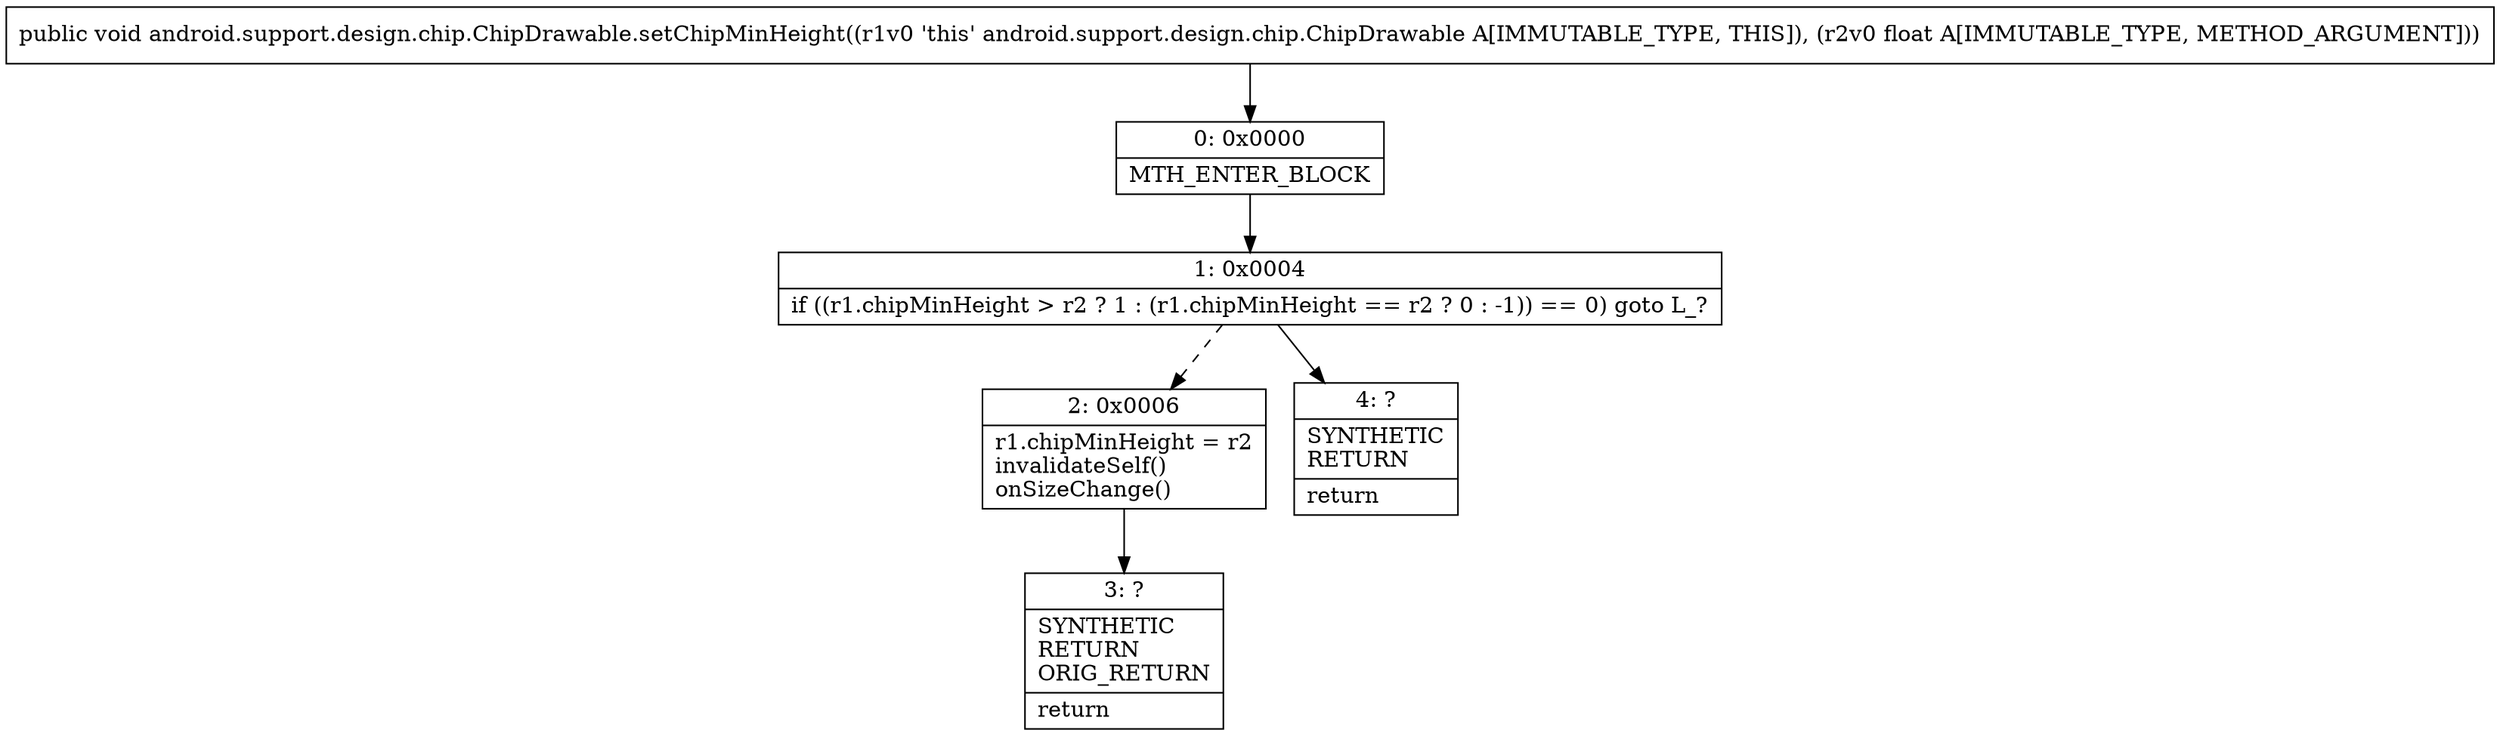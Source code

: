 digraph "CFG forandroid.support.design.chip.ChipDrawable.setChipMinHeight(F)V" {
Node_0 [shape=record,label="{0\:\ 0x0000|MTH_ENTER_BLOCK\l}"];
Node_1 [shape=record,label="{1\:\ 0x0004|if ((r1.chipMinHeight \> r2 ? 1 : (r1.chipMinHeight == r2 ? 0 : \-1)) == 0) goto L_?\l}"];
Node_2 [shape=record,label="{2\:\ 0x0006|r1.chipMinHeight = r2\linvalidateSelf()\lonSizeChange()\l}"];
Node_3 [shape=record,label="{3\:\ ?|SYNTHETIC\lRETURN\lORIG_RETURN\l|return\l}"];
Node_4 [shape=record,label="{4\:\ ?|SYNTHETIC\lRETURN\l|return\l}"];
MethodNode[shape=record,label="{public void android.support.design.chip.ChipDrawable.setChipMinHeight((r1v0 'this' android.support.design.chip.ChipDrawable A[IMMUTABLE_TYPE, THIS]), (r2v0 float A[IMMUTABLE_TYPE, METHOD_ARGUMENT])) }"];
MethodNode -> Node_0;
Node_0 -> Node_1;
Node_1 -> Node_2[style=dashed];
Node_1 -> Node_4;
Node_2 -> Node_3;
}

